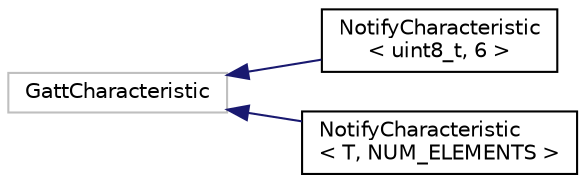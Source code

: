 digraph "Graphical Class Hierarchy"
{
 // LATEX_PDF_SIZE
  edge [fontname="Helvetica",fontsize="10",labelfontname="Helvetica",labelfontsize="10"];
  node [fontname="Helvetica",fontsize="10",shape=record];
  rankdir="LR";
  Node5 [label="GattCharacteristic",height=0.2,width=0.4,color="grey75", fillcolor="white", style="filled",tooltip=" "];
  Node5 -> Node0 [dir="back",color="midnightblue",fontsize="10",style="solid",fontname="Helvetica"];
  Node0 [label="NotifyCharacteristic\l\< uint8_t, 6 \>",height=0.2,width=0.4,color="black", fillcolor="white", style="filled",URL="$classNotifyCharacteristic.html",tooltip=" "];
  Node5 -> Node7 [dir="back",color="midnightblue",fontsize="10",style="solid",fontname="Helvetica"];
  Node7 [label="NotifyCharacteristic\l\< T, NUM_ELEMENTS \>",height=0.2,width=0.4,color="black", fillcolor="white", style="filled",URL="$classNotifyCharacteristic.html",tooltip=" "];
}
